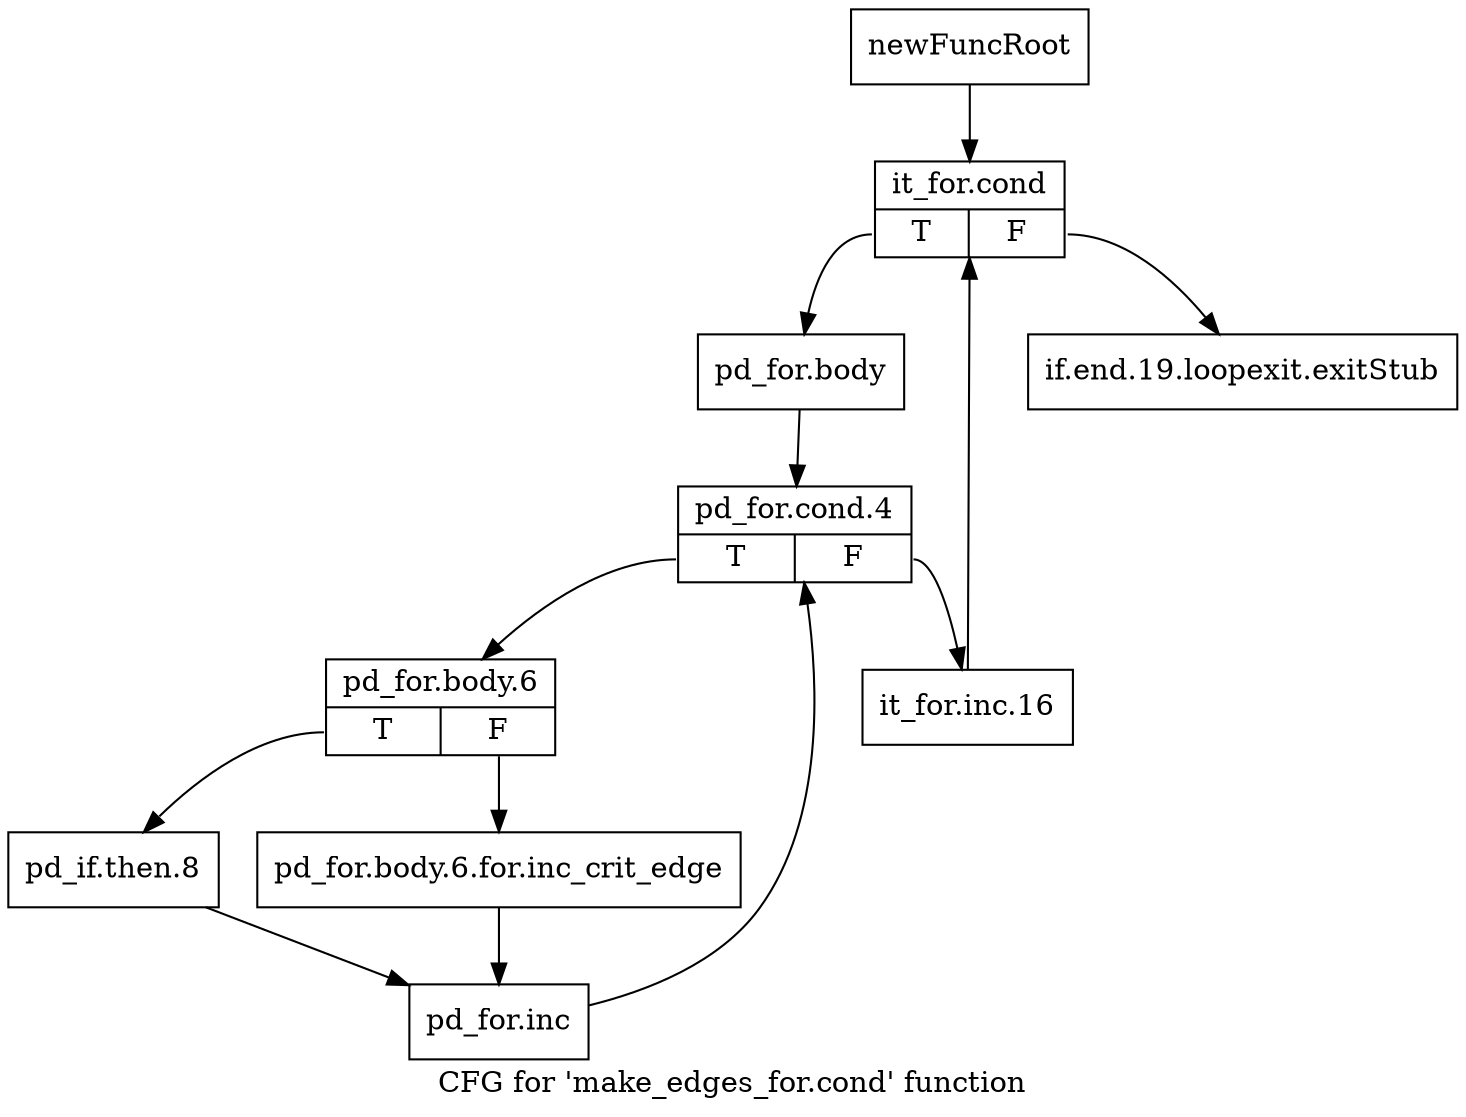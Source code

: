 digraph "CFG for 'make_edges_for.cond' function" {
	label="CFG for 'make_edges_for.cond' function";

	Node0x7b32e50 [shape=record,label="{newFuncRoot}"];
	Node0x7b32e50 -> Node0x7b32ef0;
	Node0x7b32ea0 [shape=record,label="{if.end.19.loopexit.exitStub}"];
	Node0x7b32ef0 [shape=record,label="{it_for.cond|{<s0>T|<s1>F}}"];
	Node0x7b32ef0:s0 -> Node0x7b32f40;
	Node0x7b32ef0:s1 -> Node0x7b32ea0;
	Node0x7b32f40 [shape=record,label="{pd_for.body}"];
	Node0x7b32f40 -> Node0x7b32f90;
	Node0x7b32f90 [shape=record,label="{pd_for.cond.4|{<s0>T|<s1>F}}"];
	Node0x7b32f90:s0 -> Node0x7b47f20;
	Node0x7b32f90:s1 -> Node0x7b32fe0;
	Node0x7b32fe0 [shape=record,label="{it_for.inc.16}"];
	Node0x7b32fe0 -> Node0x7b32ef0;
	Node0x7b47f20 [shape=record,label="{pd_for.body.6|{<s0>T|<s1>F}}"];
	Node0x7b47f20:s0 -> Node0x7b47fc0;
	Node0x7b47f20:s1 -> Node0x7b47f70;
	Node0x7b47f70 [shape=record,label="{pd_for.body.6.for.inc_crit_edge}"];
	Node0x7b47f70 -> Node0x7b48010;
	Node0x7b47fc0 [shape=record,label="{pd_if.then.8}"];
	Node0x7b47fc0 -> Node0x7b48010;
	Node0x7b48010 [shape=record,label="{pd_for.inc}"];
	Node0x7b48010 -> Node0x7b32f90;
}
